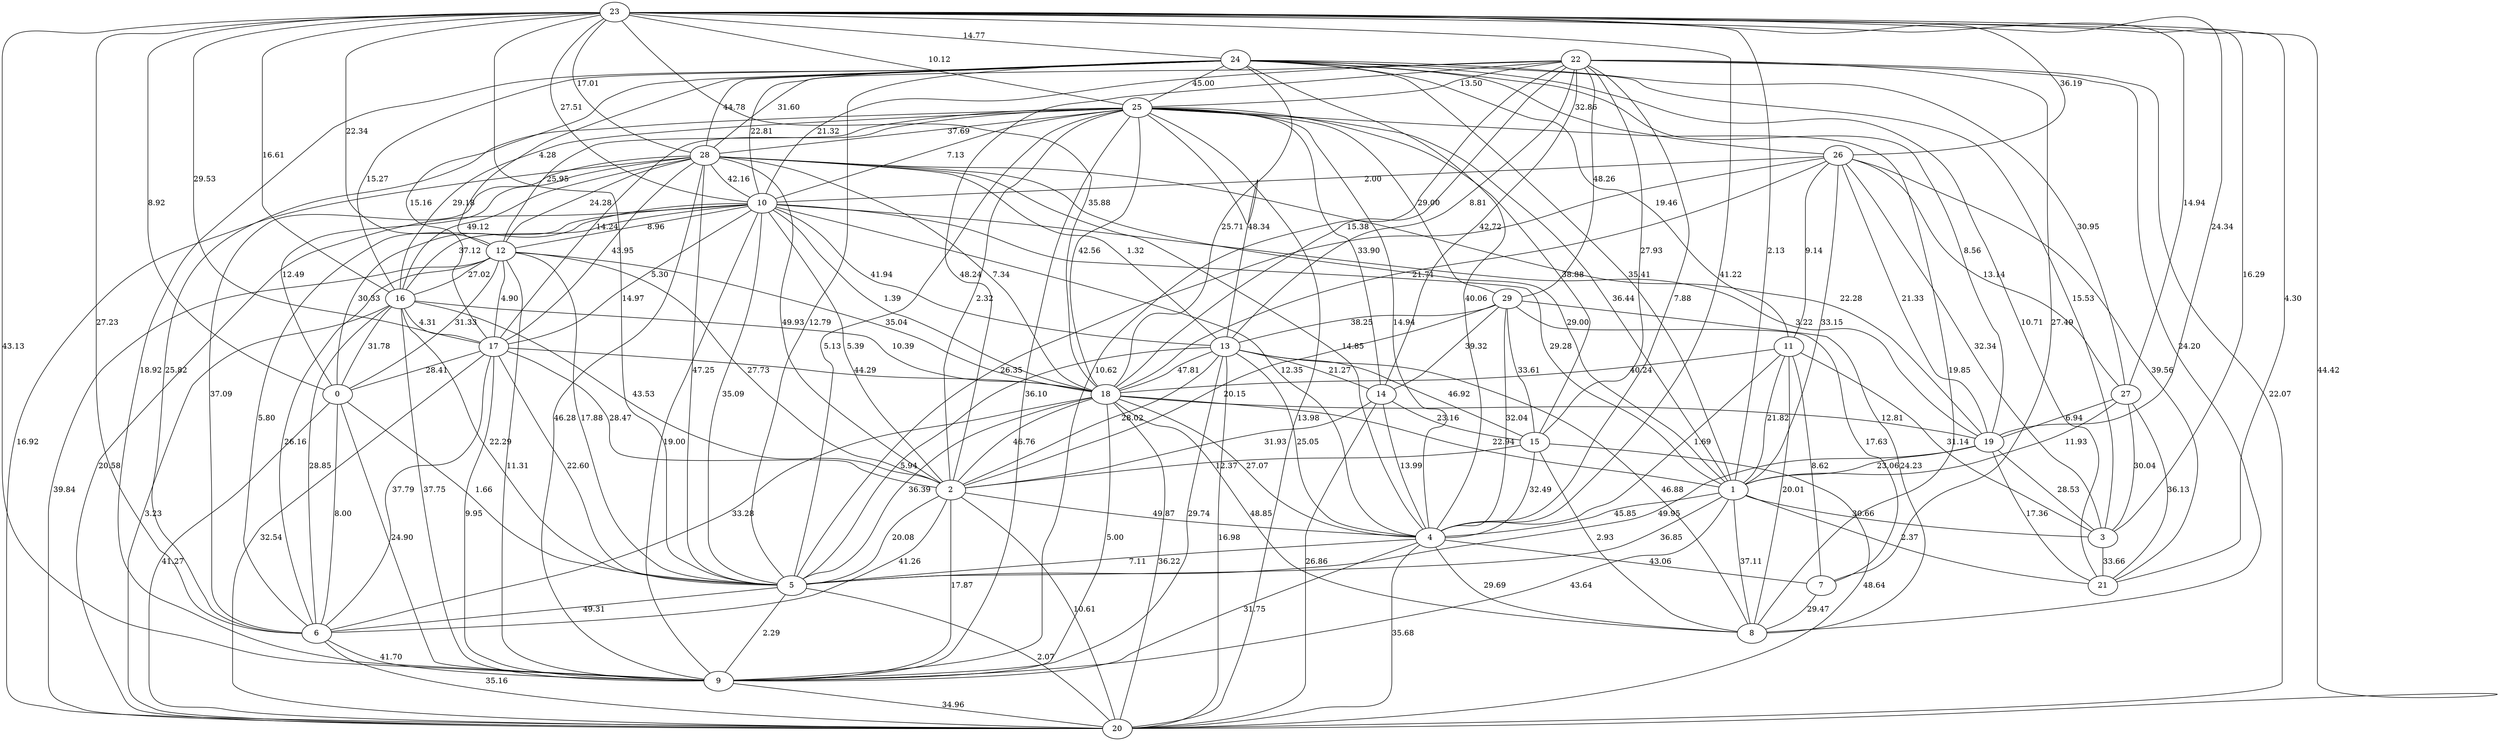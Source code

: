graph G{
22--2 [label=48.24];
22--4 [label=7.88];
22--7 [label=27.49];
22--8 [label=24.20];
22--9 [label=10.62];
22--10 [label=21.32];
22--13 [label=8.81];
22--14 [label=42.72];
22--15 [label=27.93];
22--18 [label=15.38];
22--20 [label=22.07];
22--25 [label=13.50];
22--28 [label=31.60];
22--29 [label=48.26];
23--0 [label=8.92];
23--1 [label=2.13];
23--3 [label=16.29];
23--4 [label=41.22];
23--5 [label=14.97];
23--6 [label=27.23];
23--9 [label=43.13];
23--10 [label=27.51];
23--12 [label=22.34];
23--16 [label=16.61];
23--17 [label=29.53];
23--18 [label=35.88];
23--19 [label=24.34];
23--20 [label=44.42];
23--21 [label=4.30];
23--24 [label=14.77];
23--25 [label=10.12];
23--26 [label=36.19];
23--27 [label=14.94];
23--28 [label=17.01];
24--1 [label=35.41];
24--3 [label=15.53];
24--4 [label=40.06];
24--5 [label=12.79];
24--9 [label=18.92];
24--10 [label=22.81];
24--11 [label=19.46];
24--12 [label=4.28];
24--16 [label=15.27];
24--17 [label=15.16];
24--18 [label=25.71];
24--19 [label=8.56];
24--21 [label=10.71];
24--25 [label=45.00];
24--26 [label=32.86];
24--27 [label=30.95];
24--28 [label=44.78];
25--1 [label=36.44];
25--2 [label=2.32];
25--4 [label=14.94];
25--5 [label=5.13];
25--6 [label=25.82];
25--8 [label=19.85];
25--9 [label=36.10];
25--10 [label=7.13];
25--12 [label=25.95];
25--13 [label=48.34];
25--14 [label=33.90];
25--15 [label=38.88];
25--16 [label=29.18];
25--17 [label=14.24];
25--18 [label=42.56];
25--20 [label=13.98];
25--28 [label=37.69];
25--29 [label=29.00];
26--1 [label=33.15];
26--3 [label=32.34];
26--5 [label=26.35];
26--10 [label=2.00];
26--11 [label=9.14];
26--18 [label=21.71];
26--19 [label=21.33];
26--21 [label=39.56];
26--27 [label=13.14];
27--1 [label=11.93];
27--3 [label=30.04];
27--19 [label=6.94];
27--21 [label=36.13];
28--0 [label=12.49];
28--1 [label=29.00];
28--2 [label=49.93];
28--4 [label=14.85];
28--5 [label=47.25];
28--6 [label=37.09];
28--9 [label=46.28];
28--10 [label=42.16];
28--12 [label=24.28];
28--13 [label=1.32];
28--16 [label=49.12];
28--17 [label=43.95];
28--18 [label=7.34];
28--19 [label=22.28];
28--20 [label=16.92];
29--2 [label=20.15];
29--4 [label=32.04];
29--7 [label=17.63];
29--8 [label=24.23];
29--13 [label=38.25];
29--14 [label=39.32];
29--15 [label=33.61];
10--0 [label=30.33];
10--1 [label=29.28];
10--2 [label=5.39];
10--4 [label=12.35];
10--5 [label=35.09];
10--6 [label=5.80];
10--9 [label=19.00];
10--12 [label=8.96];
10--13 [label=41.94];
10--16 [label=37.12];
10--17 [label=5.30];
10--18 [label=1.39];
10--19 [label=3.22];
10--20 [label=20.58];
11--1 [label=21.82];
11--3 [label=31.14];
11--4 [label=1.69];
11--7 [label=8.62];
11--8 [label=20.01];
11--18 [label=40.24];
12--0 [label=31.33];
12--2 [label=27.73];
12--5 [label=17.88];
12--6 [label=26.16];
12--9 [label=11.31];
12--16 [label=27.02];
12--17 [label=4.90];
12--18 [label=35.04];
12--20 [label=39.84];
13--2 [label=28.02];
13--4 [label=25.05];
13--5 [label=5.94];
13--8 [label=46.88];
13--9 [label=29.74];
13--14 [label=21.27];
13--15 [label=46.92];
13--18 [label=47.81];
13--20 [label=16.98];
14--2 [label=31.93];
14--4 [label=13.99];
14--15 [label=23.16];
14--20 [label=26.86];
15--2 [label=12.37];
15--4 [label=32.49];
15--8 [label=2.93];
15--20 [label=48.64];
16--0 [label=31.78];
16--2 [label=43.53];
16--5 [label=22.29];
16--6 [label=28.85];
16--9 [label=37.75];
16--17 [label=4.31];
16--18 [label=10.39];
16--20 [label=3.23];
17--0 [label=28.41];
17--2 [label=28.47];
17--5 [label=22.60];
17--6 [label=37.79];
17--9 [label=9.95];
17--18 [label=44.29];
17--20 [label=32.54];
18--1 [label=22.94];
18--2 [label=46.76];
18--4 [label=27.07];
18--5 [label=36.39];
18--6 [label=33.28];
18--8 [label=48.85];
18--9 [label=5.00];
18--19 [label=12.81];
18--20 [label=36.22];
19--1 [label=23.06];
19--3 [label=28.53];
19--5 [label=49.95];
19--21 [label=17.36];
0--5 [label=1.66];
0--6 [label=8.00];
0--9 [label=24.90];
0--20 [label=41.27];
1--3 [label=30.66];
1--4 [label=45.85];
1--5 [label=36.85];
1--8 [label=37.11];
1--9 [label=43.64];
1--21 [label=2.37];
2--4 [label=49.87];
2--5 [label=20.08];
2--6 [label=41.26];
2--9 [label=17.87];
2--20 [label=10.61];
3--21 [label=33.66];
4--5 [label=7.11];
4--7 [label=43.06];
4--8 [label=29.69];
4--9 [label=31.75];
4--20 [label=35.68];
5--6 [label=49.31];
5--9 [label=2.29];
5--20 [label=2.07];
6--9 [label=41.70];
6--20 [label=35.16];
7--8 [label=29.47];
9--20 [label=34.96];
}